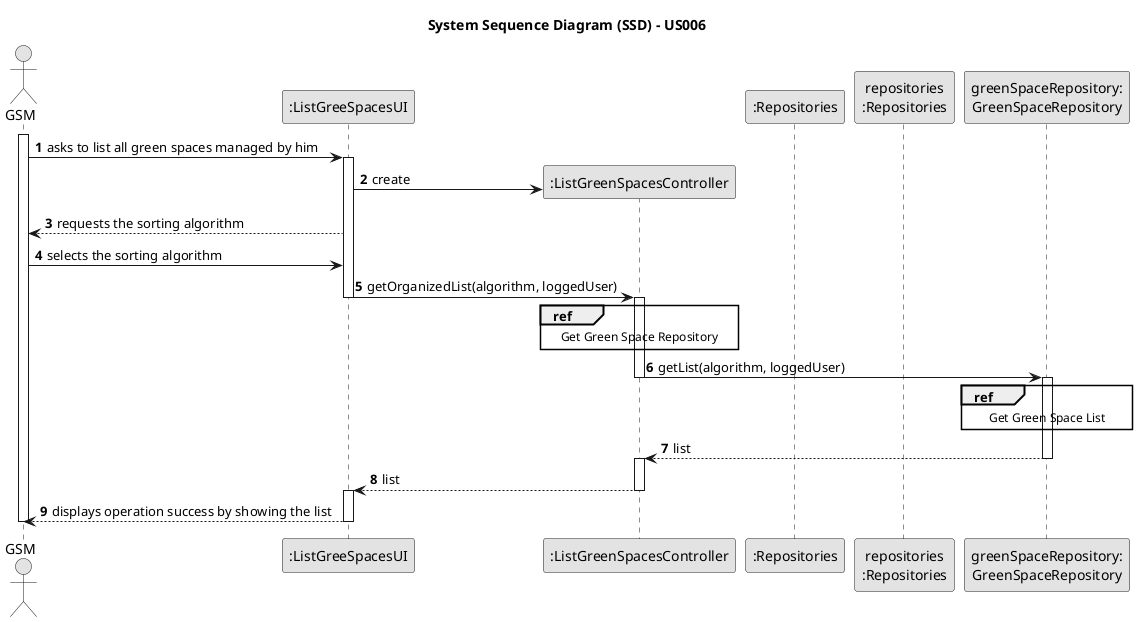 
@startuml
skinparam monochrome true
skinparam packageStyle rectangle
skinparam shadowing false

title System Sequence Diagram (SSD) - US006

autonumber

actor "GSM" as GSM
participant ":ListGreeSpacesUI" as UI
participant ":ListGreenSpacesController" as CTRL
participant ":Repositories" as RepositorySingleton
participant "repositories\n:Repositories" as PLAT
participant "greenSpaceRepository:\nGreenSpaceRepository" as GreenSpaceRepo

activate GSM
GSM -> UI : asks to list all green spaces managed by him
activate UI
UI -> CTRL** : create
UI --> GSM : requests the sorting algorithm
GSM -> UI : selects the sorting algorithm
UI -> CTRL : getOrganizedList(algorithm, loggedUser)

deactivate UI
activate CTRL

ref over CTRL
Get Green Space Repository
end ref
CTRL -> GreenSpaceRepo : getList(algorithm, loggedUser)
deactivate CTRL

activate GreenSpaceRepo
ref over GreenSpaceRepo
Get Green Space List
end ref
GreenSpaceRepo --> CTRL:list
deactivate GreenSpaceRepo
activate CTRL
CTRL --> UI : list

deactivate CTRL
activate UI
UI --> GSM : displays operation success by showing the list
deactivate UI
deactivate GSM

@enduml
